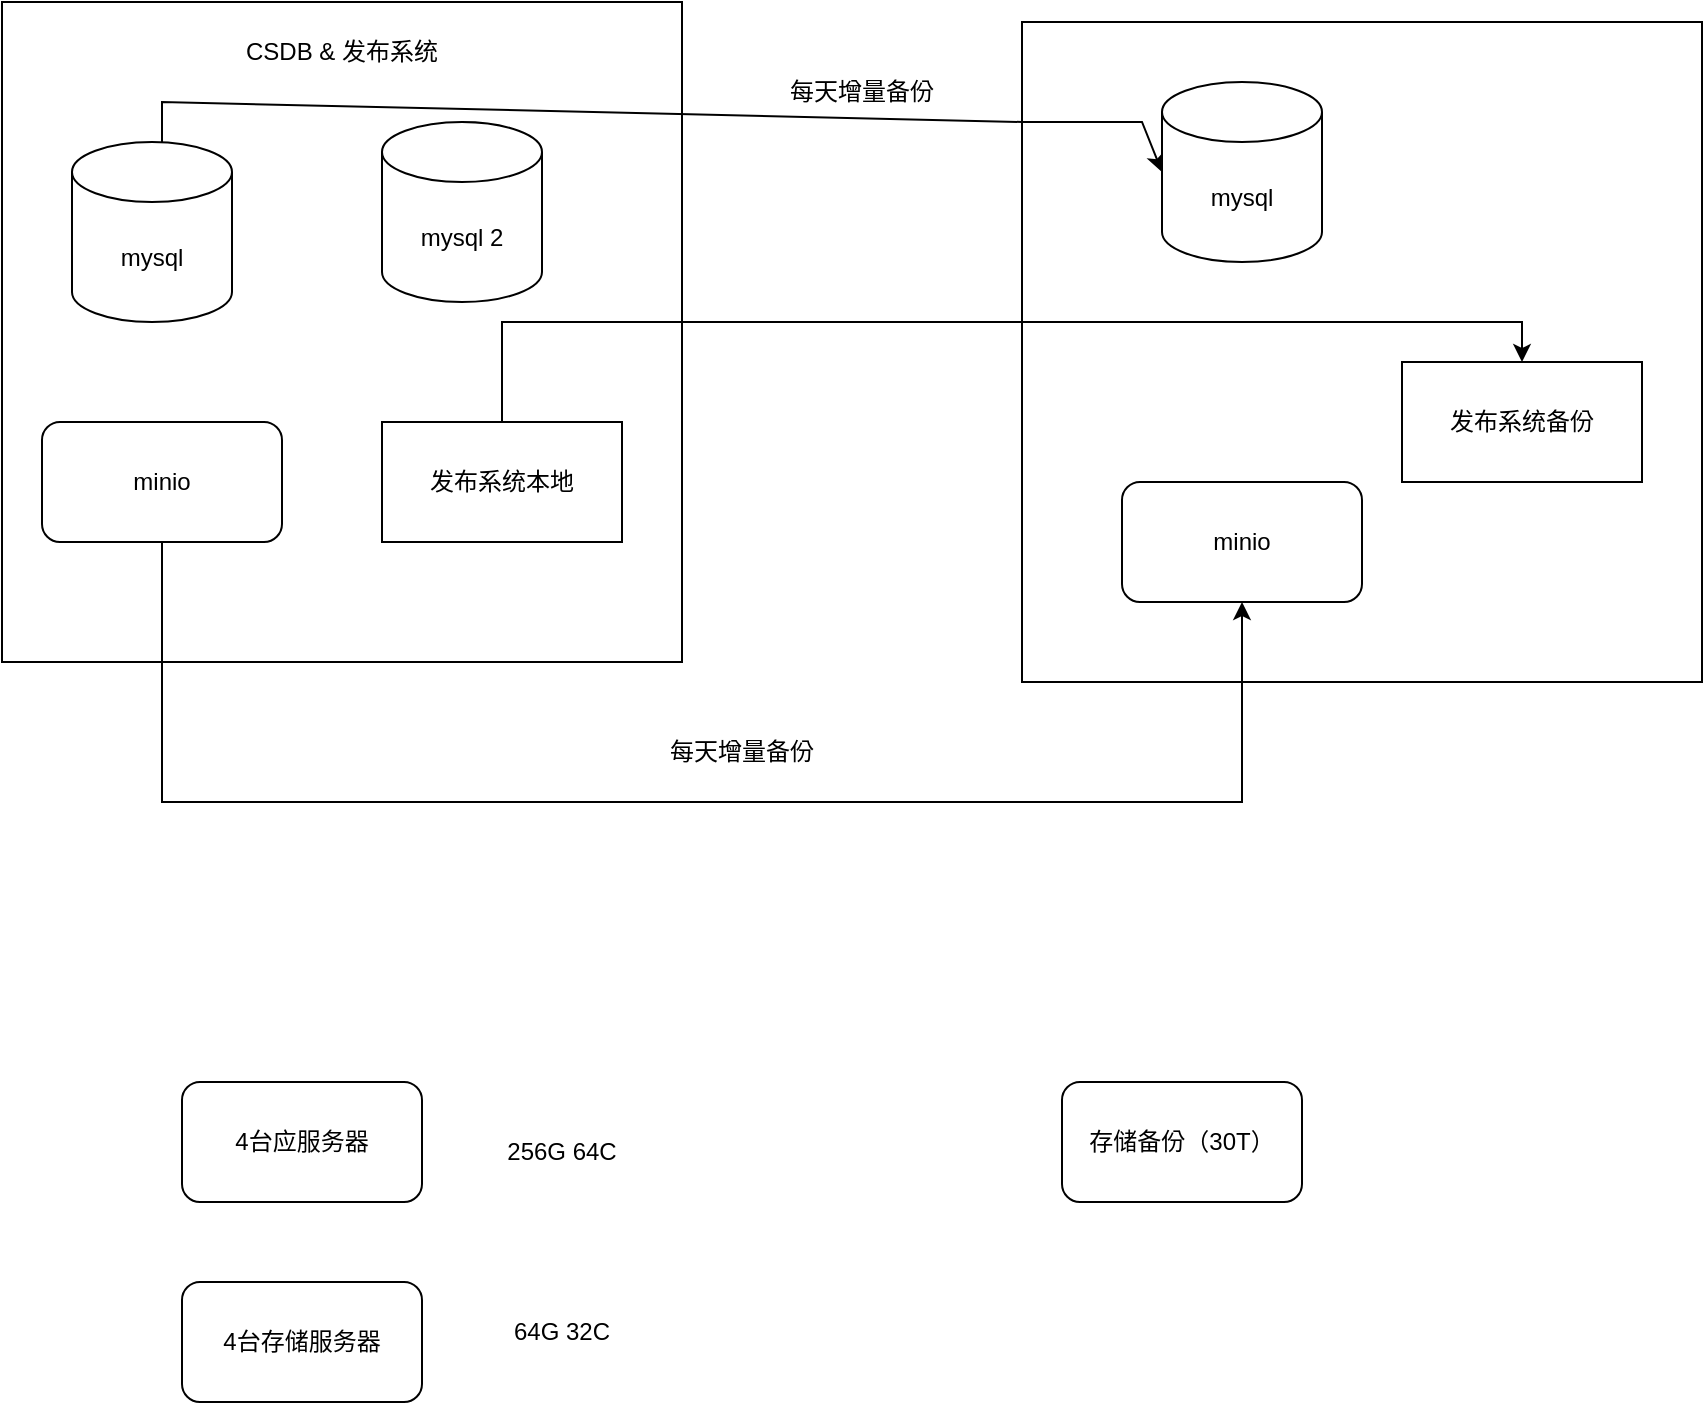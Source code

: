 <mxfile version="26.2.13">
  <diagram name="第 1 页" id="k096yYOhRBKUoAMuS81z">
    <mxGraphModel dx="962" dy="464" grid="1" gridSize="10" guides="1" tooltips="1" connect="1" arrows="1" fold="1" page="1" pageScale="1" pageWidth="827" pageHeight="1169" math="0" shadow="0">
      <root>
        <mxCell id="0" />
        <mxCell id="1" parent="0" />
        <mxCell id="4QLVEUlT6ZixZRZqhM-1-4" value="" style="rounded=0;whiteSpace=wrap;html=1;" vertex="1" parent="1">
          <mxGeometry x="70" y="80" width="340" height="330" as="geometry" />
        </mxCell>
        <mxCell id="4QLVEUlT6ZixZRZqhM-1-2" value="mysql" style="shape=cylinder3;whiteSpace=wrap;html=1;boundedLbl=1;backgroundOutline=1;size=15;" vertex="1" parent="1">
          <mxGeometry x="105" y="150" width="80" height="90" as="geometry" />
        </mxCell>
        <mxCell id="4QLVEUlT6ZixZRZqhM-1-3" value="minio" style="rounded=1;whiteSpace=wrap;html=1;" vertex="1" parent="1">
          <mxGeometry x="90" y="290" width="120" height="60" as="geometry" />
        </mxCell>
        <mxCell id="4QLVEUlT6ZixZRZqhM-1-5" value="发布系统本地" style="rounded=0;whiteSpace=wrap;html=1;" vertex="1" parent="1">
          <mxGeometry x="260" y="290" width="120" height="60" as="geometry" />
        </mxCell>
        <mxCell id="4QLVEUlT6ZixZRZqhM-1-7" value="CSDB &amp;amp; 发布系统" style="text;html=1;align=center;verticalAlign=middle;whiteSpace=wrap;rounded=0;" vertex="1" parent="1">
          <mxGeometry x="185" y="90" width="110" height="30" as="geometry" />
        </mxCell>
        <mxCell id="4QLVEUlT6ZixZRZqhM-1-8" value="mysql 2" style="shape=cylinder3;whiteSpace=wrap;html=1;boundedLbl=1;backgroundOutline=1;size=15;" vertex="1" parent="1">
          <mxGeometry x="260" y="140" width="80" height="90" as="geometry" />
        </mxCell>
        <mxCell id="4QLVEUlT6ZixZRZqhM-1-9" value="" style="rounded=0;whiteSpace=wrap;html=1;" vertex="1" parent="1">
          <mxGeometry x="580" y="90" width="340" height="330" as="geometry" />
        </mxCell>
        <mxCell id="4QLVEUlT6ZixZRZqhM-1-10" value="" style="endArrow=classic;html=1;rounded=0;entryX=0;entryY=0.5;entryDx=0;entryDy=0;entryPerimeter=0;" edge="1" parent="1" target="4QLVEUlT6ZixZRZqhM-1-11">
          <mxGeometry width="50" height="50" relative="1" as="geometry">
            <mxPoint x="150" y="150" as="sourcePoint" />
            <mxPoint x="200" y="100" as="targetPoint" />
            <Array as="points">
              <mxPoint x="150" y="130" />
              <mxPoint x="580" y="140" />
              <mxPoint x="640" y="140" />
            </Array>
          </mxGeometry>
        </mxCell>
        <mxCell id="4QLVEUlT6ZixZRZqhM-1-11" value="mysql" style="shape=cylinder3;whiteSpace=wrap;html=1;boundedLbl=1;backgroundOutline=1;size=15;" vertex="1" parent="1">
          <mxGeometry x="650" y="120" width="80" height="90" as="geometry" />
        </mxCell>
        <mxCell id="4QLVEUlT6ZixZRZqhM-1-12" value="每天增量备份" style="text;html=1;align=center;verticalAlign=middle;whiteSpace=wrap;rounded=0;" vertex="1" parent="1">
          <mxGeometry x="450" y="110" width="100" height="30" as="geometry" />
        </mxCell>
        <mxCell id="4QLVEUlT6ZixZRZqhM-1-14" value="minio" style="rounded=1;whiteSpace=wrap;html=1;" vertex="1" parent="1">
          <mxGeometry x="630" y="320" width="120" height="60" as="geometry" />
        </mxCell>
        <mxCell id="4QLVEUlT6ZixZRZqhM-1-15" value="" style="endArrow=classic;html=1;rounded=0;entryX=0.5;entryY=1;entryDx=0;entryDy=0;" edge="1" parent="1" source="4QLVEUlT6ZixZRZqhM-1-3" target="4QLVEUlT6ZixZRZqhM-1-14">
          <mxGeometry width="50" height="50" relative="1" as="geometry">
            <mxPoint x="160" y="520" as="sourcePoint" />
            <mxPoint x="700" y="470" as="targetPoint" />
            <Array as="points">
              <mxPoint x="150" y="480" />
              <mxPoint x="690" y="480" />
            </Array>
          </mxGeometry>
        </mxCell>
        <mxCell id="4QLVEUlT6ZixZRZqhM-1-16" value="每天增量备份" style="text;html=1;align=center;verticalAlign=middle;whiteSpace=wrap;rounded=0;" vertex="1" parent="1">
          <mxGeometry x="390" y="440" width="100" height="30" as="geometry" />
        </mxCell>
        <mxCell id="4QLVEUlT6ZixZRZqhM-1-22" value="发布系统备份" style="rounded=0;whiteSpace=wrap;html=1;" vertex="1" parent="1">
          <mxGeometry x="770" y="260" width="120" height="60" as="geometry" />
        </mxCell>
        <mxCell id="4QLVEUlT6ZixZRZqhM-1-17" style="edgeStyle=orthogonalEdgeStyle;rounded=0;orthogonalLoop=1;jettySize=auto;html=1;entryX=0.5;entryY=0;entryDx=0;entryDy=0;" edge="1" parent="1" source="4QLVEUlT6ZixZRZqhM-1-5" target="4QLVEUlT6ZixZRZqhM-1-22">
          <mxGeometry relative="1" as="geometry">
            <Array as="points">
              <mxPoint x="320" y="240" />
              <mxPoint x="830" y="240" />
            </Array>
          </mxGeometry>
        </mxCell>
        <mxCell id="4QLVEUlT6ZixZRZqhM-1-25" value="4台应服务器" style="rounded=1;whiteSpace=wrap;html=1;" vertex="1" parent="1">
          <mxGeometry x="160" y="620" width="120" height="60" as="geometry" />
        </mxCell>
        <mxCell id="4QLVEUlT6ZixZRZqhM-1-26" value="4台存储服务器" style="rounded=1;whiteSpace=wrap;html=1;" vertex="1" parent="1">
          <mxGeometry x="160" y="720" width="120" height="60" as="geometry" />
        </mxCell>
        <mxCell id="4QLVEUlT6ZixZRZqhM-1-27" value="存储备份（30T）" style="rounded=1;whiteSpace=wrap;html=1;" vertex="1" parent="1">
          <mxGeometry x="600" y="620" width="120" height="60" as="geometry" />
        </mxCell>
        <mxCell id="4QLVEUlT6ZixZRZqhM-1-29" value="256G 64C" style="text;html=1;align=center;verticalAlign=middle;whiteSpace=wrap;rounded=0;" vertex="1" parent="1">
          <mxGeometry x="320" y="640" width="60" height="30" as="geometry" />
        </mxCell>
        <mxCell id="4QLVEUlT6ZixZRZqhM-1-30" value="64G 32C" style="text;html=1;align=center;verticalAlign=middle;whiteSpace=wrap;rounded=0;" vertex="1" parent="1">
          <mxGeometry x="320" y="730" width="60" height="30" as="geometry" />
        </mxCell>
      </root>
    </mxGraphModel>
  </diagram>
</mxfile>
